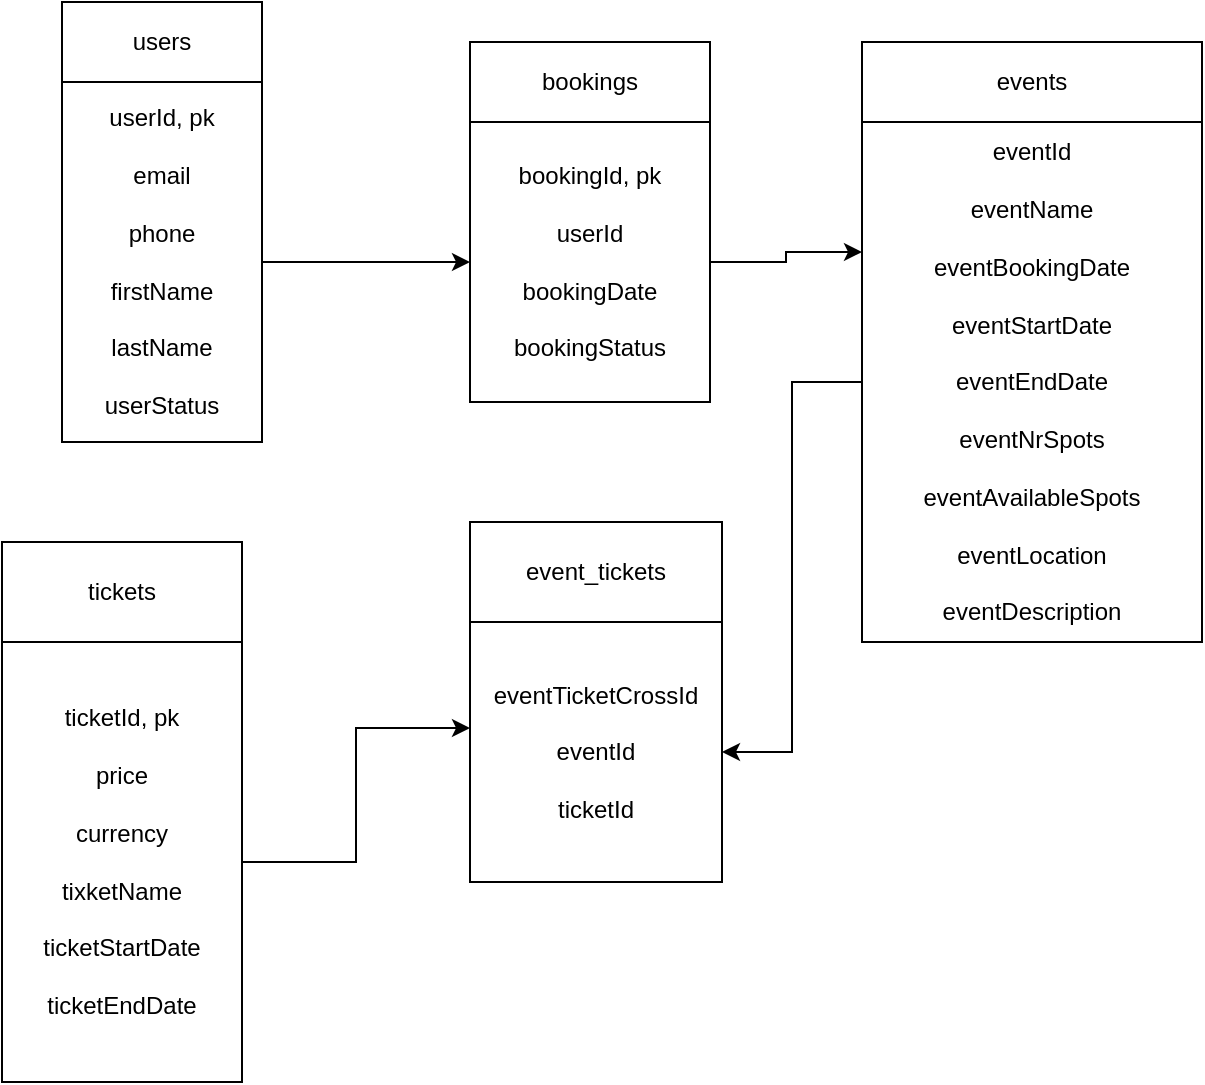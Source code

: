 <mxfile version="13.6.0" type="github" pages="2"><diagram id="PNHVJ0BtuW70U8Zd-1BS" name="Page-1"><mxGraphModel dx="1422" dy="794" grid="1" gridSize="10" guides="1" tooltips="1" connect="1" arrows="1" fold="1" page="1" pageScale="1" pageWidth="827" pageHeight="1169" math="0" shadow="0"><root><mxCell id="0"/><mxCell id="1" parent="0"/><mxCell id="k-bp51djy9w3Lo0BnDzx-24" style="edgeStyle=orthogonalEdgeStyle;rounded=0;orthogonalLoop=1;jettySize=auto;html=1;entryX=0;entryY=0.5;entryDx=0;entryDy=0;" parent="1" source="k-bp51djy9w3Lo0BnDzx-9" target="k-bp51djy9w3Lo0BnDzx-12" edge="1"><mxGeometry relative="1" as="geometry"/></mxCell><mxCell id="k-bp51djy9w3Lo0BnDzx-9" value="" style="rounded=0;whiteSpace=wrap;html=1;" parent="1" vertex="1"><mxGeometry x="90" y="100" width="100" height="180" as="geometry"/></mxCell><mxCell id="k-bp51djy9w3Lo0BnDzx-2" value="" style="rounded=0;whiteSpace=wrap;html=1;direction=south;" parent="1" vertex="1"><mxGeometry x="90" y="60" width="100" height="40" as="geometry"/></mxCell><mxCell id="k-bp51djy9w3Lo0BnDzx-3" value="users" style="text;html=1;strokeColor=none;fillColor=none;align=center;verticalAlign=middle;whiteSpace=wrap;rounded=0;" parent="1" vertex="1"><mxGeometry x="110" y="60" width="60" height="40" as="geometry"/></mxCell><mxCell id="k-bp51djy9w3Lo0BnDzx-8" value="userId, pk&lt;br&gt;&lt;br&gt;email&lt;br&gt;&lt;br&gt;phone&lt;br&gt;&lt;br&gt;firstName&lt;br&gt;&lt;br&gt;lastName&lt;br&gt;&lt;br&gt;userStatus" style="text;html=1;strokeColor=none;fillColor=none;align=center;verticalAlign=middle;whiteSpace=wrap;rounded=0;" parent="1" vertex="1"><mxGeometry x="105" y="110" width="70" height="160" as="geometry"/></mxCell><mxCell id="k-bp51djy9w3Lo0BnDzx-10" value="" style="rounded=0;whiteSpace=wrap;html=1;" parent="1" vertex="1"><mxGeometry x="294" y="80" width="120" height="40" as="geometry"/></mxCell><mxCell id="k-bp51djy9w3Lo0BnDzx-11" value="bookings" style="text;html=1;strokeColor=none;fillColor=none;align=center;verticalAlign=middle;whiteSpace=wrap;rounded=0;" parent="1" vertex="1"><mxGeometry x="334" y="90" width="40" height="20" as="geometry"/></mxCell><mxCell id="k-bp51djy9w3Lo0BnDzx-29" style="edgeStyle=orthogonalEdgeStyle;rounded=0;orthogonalLoop=1;jettySize=auto;html=1;entryX=0;entryY=0.25;entryDx=0;entryDy=0;" parent="1" source="k-bp51djy9w3Lo0BnDzx-12" target="k-bp51djy9w3Lo0BnDzx-18" edge="1"><mxGeometry relative="1" as="geometry"/></mxCell><mxCell id="k-bp51djy9w3Lo0BnDzx-12" value="" style="rounded=0;whiteSpace=wrap;html=1;" parent="1" vertex="1"><mxGeometry x="294" y="120" width="120" height="140" as="geometry"/></mxCell><mxCell id="k-bp51djy9w3Lo0BnDzx-13" value="bookingId, pk&lt;br&gt;&lt;br&gt;userId&lt;br&gt;&lt;br&gt;bookingDate&lt;br&gt;&lt;br&gt;bookingStatus" style="text;html=1;strokeColor=none;fillColor=none;align=center;verticalAlign=middle;whiteSpace=wrap;rounded=0;" parent="1" vertex="1"><mxGeometry x="314" y="125" width="80" height="130" as="geometry"/></mxCell><mxCell id="k-bp51djy9w3Lo0BnDzx-17" value="events" style="rounded=0;whiteSpace=wrap;html=1;" parent="1" vertex="1"><mxGeometry x="490" y="80" width="170" height="40" as="geometry"/></mxCell><mxCell id="k-bp51djy9w3Lo0BnDzx-28" style="edgeStyle=orthogonalEdgeStyle;rounded=0;orthogonalLoop=1;jettySize=auto;html=1;entryX=1;entryY=0.5;entryDx=0;entryDy=0;" parent="1" source="k-bp51djy9w3Lo0BnDzx-18" target="k-bp51djy9w3Lo0BnDzx-23" edge="1"><mxGeometry relative="1" as="geometry"/></mxCell><mxCell id="k-bp51djy9w3Lo0BnDzx-18" value="eventId&lt;br&gt;&lt;br&gt;eventName&lt;br&gt;&lt;br&gt;eventBookingDate&lt;br&gt;&lt;br&gt;eventStartDate&lt;br&gt;&lt;br&gt;eventEndDate&lt;br&gt;&lt;br&gt;eventNrSpots&lt;br&gt;&lt;br&gt;eventAvailableSpots&lt;br&gt;&lt;br&gt;eventLocation&lt;br&gt;&lt;br&gt;eventDescription" style="rounded=0;whiteSpace=wrap;html=1;" parent="1" vertex="1"><mxGeometry x="490" y="120" width="170" height="260" as="geometry"/></mxCell><mxCell id="k-bp51djy9w3Lo0BnDzx-19" value="tickets" style="rounded=0;whiteSpace=wrap;html=1;" parent="1" vertex="1"><mxGeometry x="60" y="330" width="120" height="50" as="geometry"/></mxCell><mxCell id="k-bp51djy9w3Lo0BnDzx-27" style="edgeStyle=orthogonalEdgeStyle;rounded=0;orthogonalLoop=1;jettySize=auto;html=1;entryX=0;entryY=0.408;entryDx=0;entryDy=0;entryPerimeter=0;" parent="1" source="k-bp51djy9w3Lo0BnDzx-21" target="k-bp51djy9w3Lo0BnDzx-23" edge="1"><mxGeometry relative="1" as="geometry"/></mxCell><mxCell id="k-bp51djy9w3Lo0BnDzx-21" value="ticketId, pk&lt;br&gt;&lt;br&gt;price&lt;br&gt;&lt;br&gt;currency&lt;br&gt;&lt;br&gt;tixketName&lt;br&gt;&lt;br&gt;ticketStartDate&lt;br&gt;&lt;br&gt;ticketEndDate" style="rounded=0;whiteSpace=wrap;html=1;" parent="1" vertex="1"><mxGeometry x="60" y="380" width="120" height="220" as="geometry"/></mxCell><mxCell id="k-bp51djy9w3Lo0BnDzx-22" value="event_tickets" style="rounded=0;whiteSpace=wrap;html=1;" parent="1" vertex="1"><mxGeometry x="294" y="320" width="126" height="50" as="geometry"/></mxCell><mxCell id="k-bp51djy9w3Lo0BnDzx-23" value="eventTicketCrossId&lt;br&gt;&lt;br&gt;eventId&lt;br&gt;&lt;br&gt;ticketId" style="rounded=0;whiteSpace=wrap;html=1;" parent="1" vertex="1"><mxGeometry x="294" y="370" width="126" height="130" as="geometry"/></mxCell></root></mxGraphModel></diagram><diagram id="B3c2ubWaMLw7V_IYwQ4x" name="restaurantVirtual"><mxGraphModel dx="1185" dy="662" grid="1" gridSize="10" guides="1" tooltips="1" connect="1" arrows="1" fold="1" page="1" pageScale="1" pageWidth="827" pageHeight="1169" math="0" shadow="0"><root><mxCell id="RTgUUxr6vxqYp-XDjEh9-0"/><mxCell id="RTgUUxr6vxqYp-XDjEh9-1" parent="RTgUUxr6vxqYp-XDjEh9-0"/><mxCell id="gBMUAaokLSy_RRPUou_h-52" value="" style="shape=partialRectangle;collapsible=0;dropTarget=0;pointerEvents=0;fillColor=none;top=0;left=0;bottom=0;right=0;points=[[0,0.5],[1,0.5]];portConstraint=eastwest;" vertex="1" parent="RTgUUxr6vxqYp-XDjEh9-1"><mxGeometry x="600" y="440" width="180" height="30" as="geometry"/></mxCell><mxCell id="gBMUAaokLSy_RRPUou_h-53" value="" style="shape=partialRectangle;connectable=0;fillColor=none;top=0;left=0;bottom=0;right=0;editable=1;overflow=hidden;" vertex="1" parent="gBMUAaokLSy_RRPUou_h-52"><mxGeometry width="30" height="30" as="geometry"/></mxCell><mxCell id="gBMUAaokLSy_RRPUou_h-146" value="" style="edgeStyle=entityRelationEdgeStyle;fontSize=12;html=1;endArrow=ERoneToMany;startArrow=ERmandOne;exitX=0.5;exitY=1;exitDx=0;exitDy=0;entryX=0;entryY=0.5;entryDx=0;entryDy=0;" edge="1" parent="RTgUUxr6vxqYp-XDjEh9-1" source="gBMUAaokLSy_RRPUou_h-0" target="gBMUAaokLSy_RRPUou_h-14"><mxGeometry width="100" height="100" relative="1" as="geometry"><mxPoint x="250" y="320" as="sourcePoint"/><mxPoint x="350" y="220" as="targetPoint"/></mxGeometry></mxCell><mxCell id="gBMUAaokLSy_RRPUou_h-13" value="meniu_tip_id" style="shape=table;startSize=30;container=1;collapsible=1;childLayout=tableLayout;fixedRows=1;rowLines=0;fontStyle=1;align=center;resizeLast=1;" vertex="1" parent="RTgUUxr6vxqYp-XDjEh9-1"><mxGeometry x="60" y="280" width="180" height="100" as="geometry"/></mxCell><mxCell id="gBMUAaokLSy_RRPUou_h-14" value="" style="shape=partialRectangle;collapsible=0;dropTarget=0;pointerEvents=0;fillColor=none;top=0;left=0;bottom=1;right=0;points=[[0,0.5],[1,0.5]];portConstraint=eastwest;" vertex="1" parent="gBMUAaokLSy_RRPUou_h-13"><mxGeometry y="30" width="180" height="30" as="geometry"/></mxCell><mxCell id="gBMUAaokLSy_RRPUou_h-15" value="PK" style="shape=partialRectangle;connectable=0;fillColor=none;top=0;left=0;bottom=0;right=0;fontStyle=1;overflow=hidden;" vertex="1" parent="gBMUAaokLSy_RRPUou_h-14"><mxGeometry width="30" height="30" as="geometry"/></mxCell><mxCell id="gBMUAaokLSy_RRPUou_h-16" value="UniqueID" style="shape=partialRectangle;connectable=0;fillColor=none;top=0;left=0;bottom=0;right=0;align=left;spacingLeft=6;fontStyle=5;overflow=hidden;" vertex="1" parent="gBMUAaokLSy_RRPUou_h-14"><mxGeometry x="30" width="150" height="30" as="geometry"/></mxCell><mxCell id="gBMUAaokLSy_RRPUou_h-17" value="" style="shape=partialRectangle;collapsible=0;dropTarget=0;pointerEvents=0;fillColor=none;top=0;left=0;bottom=0;right=0;points=[[0,0.5],[1,0.5]];portConstraint=eastwest;" vertex="1" parent="gBMUAaokLSy_RRPUou_h-13"><mxGeometry y="60" width="180" height="30" as="geometry"/></mxCell><mxCell id="gBMUAaokLSy_RRPUou_h-18" value="" style="shape=partialRectangle;connectable=0;fillColor=none;top=0;left=0;bottom=0;right=0;editable=1;overflow=hidden;" vertex="1" parent="gBMUAaokLSy_RRPUou_h-17"><mxGeometry width="30" height="30" as="geometry"/></mxCell><mxCell id="gBMUAaokLSy_RRPUou_h-19" value="Description" style="shape=partialRectangle;connectable=0;fillColor=none;top=0;left=0;bottom=0;right=0;align=left;spacingLeft=6;overflow=hidden;" vertex="1" parent="gBMUAaokLSy_RRPUou_h-17"><mxGeometry x="30" width="150" height="30" as="geometry"/></mxCell><mxCell id="gBMUAaokLSy_RRPUou_h-0" value="Meniu" style="shape=table;startSize=30;container=1;collapsible=1;childLayout=tableLayout;fixedRows=1;rowLines=0;fontStyle=1;align=center;resizeLast=1;" vertex="1" parent="RTgUUxr6vxqYp-XDjEh9-1"><mxGeometry x="50" y="30" width="180" height="160" as="geometry"/></mxCell><mxCell id="gBMUAaokLSy_RRPUou_h-1" value="" style="shape=partialRectangle;collapsible=0;dropTarget=0;pointerEvents=0;fillColor=none;top=0;left=0;bottom=1;right=0;points=[[0,0.5],[1,0.5]];portConstraint=eastwest;" vertex="1" parent="gBMUAaokLSy_RRPUou_h-0"><mxGeometry y="30" width="180" height="30" as="geometry"/></mxCell><mxCell id="gBMUAaokLSy_RRPUou_h-2" value="PK" style="shape=partialRectangle;connectable=0;fillColor=none;top=0;left=0;bottom=0;right=0;fontStyle=1;overflow=hidden;" vertex="1" parent="gBMUAaokLSy_RRPUou_h-1"><mxGeometry width="30" height="30" as="geometry"/></mxCell><mxCell id="gBMUAaokLSy_RRPUou_h-3" value="ID" style="shape=partialRectangle;connectable=0;fillColor=none;top=0;left=0;bottom=0;right=0;align=left;spacingLeft=6;fontStyle=5;overflow=hidden;" vertex="1" parent="gBMUAaokLSy_RRPUou_h-1"><mxGeometry x="30" width="150" height="30" as="geometry"/></mxCell><mxCell id="gBMUAaokLSy_RRPUou_h-4" value="" style="shape=partialRectangle;collapsible=0;dropTarget=0;pointerEvents=0;fillColor=none;top=0;left=0;bottom=0;right=0;points=[[0,0.5],[1,0.5]];portConstraint=eastwest;" vertex="1" parent="gBMUAaokLSy_RRPUou_h-0"><mxGeometry y="60" width="180" height="30" as="geometry"/></mxCell><mxCell id="gBMUAaokLSy_RRPUou_h-5" value="" style="shape=partialRectangle;connectable=0;fillColor=none;top=0;left=0;bottom=0;right=0;editable=1;overflow=hidden;" vertex="1" parent="gBMUAaokLSy_RRPUou_h-4"><mxGeometry width="30" height="30" as="geometry"/></mxCell><mxCell id="gBMUAaokLSy_RRPUou_h-6" value="Description" style="shape=partialRectangle;connectable=0;fillColor=none;top=0;left=0;bottom=0;right=0;align=left;spacingLeft=6;overflow=hidden;" vertex="1" parent="gBMUAaokLSy_RRPUou_h-4"><mxGeometry x="30" width="150" height="30" as="geometry"/></mxCell><mxCell id="gBMUAaokLSy_RRPUou_h-7" value="" style="shape=partialRectangle;collapsible=0;dropTarget=0;pointerEvents=0;fillColor=none;top=0;left=0;bottom=0;right=0;points=[[0,0.5],[1,0.5]];portConstraint=eastwest;" vertex="1" parent="gBMUAaokLSy_RRPUou_h-0"><mxGeometry y="90" width="180" height="30" as="geometry"/></mxCell><mxCell id="gBMUAaokLSy_RRPUou_h-8" value="" style="shape=partialRectangle;connectable=0;fillColor=none;top=0;left=0;bottom=0;right=0;editable=1;overflow=hidden;" vertex="1" parent="gBMUAaokLSy_RRPUou_h-7"><mxGeometry width="30" height="30" as="geometry"/></mxCell><mxCell id="gBMUAaokLSy_RRPUou_h-9" value="Price" style="shape=partialRectangle;connectable=0;fillColor=none;top=0;left=0;bottom=0;right=0;align=left;spacingLeft=6;overflow=hidden;" vertex="1" parent="gBMUAaokLSy_RRPUou_h-7"><mxGeometry x="30" width="150" height="30" as="geometry"/></mxCell><mxCell id="gBMUAaokLSy_RRPUou_h-10" value="" style="shape=partialRectangle;collapsible=0;dropTarget=0;pointerEvents=0;fillColor=none;top=0;left=0;bottom=0;right=0;points=[[0,0.5],[1,0.5]];portConstraint=eastwest;" vertex="1" parent="gBMUAaokLSy_RRPUou_h-0"><mxGeometry y="120" width="180" height="30" as="geometry"/></mxCell><mxCell id="gBMUAaokLSy_RRPUou_h-11" value="" style="shape=partialRectangle;connectable=0;fillColor=none;top=0;left=0;bottom=0;right=0;editable=1;overflow=hidden;" vertex="1" parent="gBMUAaokLSy_RRPUou_h-10"><mxGeometry width="30" height="30" as="geometry"/></mxCell><mxCell id="gBMUAaokLSy_RRPUou_h-12" value="meniu_tip_id" style="shape=partialRectangle;connectable=0;fillColor=none;top=0;left=0;bottom=0;right=0;align=left;spacingLeft=6;overflow=hidden;" vertex="1" parent="gBMUAaokLSy_RRPUou_h-10"><mxGeometry x="30" width="150" height="30" as="geometry"/></mxCell><mxCell id="gBMUAaokLSy_RRPUou_h-147" value="" style="edgeStyle=entityRelationEdgeStyle;fontSize=12;html=1;endArrow=ERoneToMany;startArrow=ERmandOne;exitX=1;exitY=0.032;exitDx=0;exitDy=0;entryX=0.5;entryY=1;entryDx=0;entryDy=0;exitPerimeter=0;" edge="1" parent="RTgUUxr6vxqYp-XDjEh9-1" source="gBMUAaokLSy_RRPUou_h-39" target="gBMUAaokLSy_RRPUou_h-26"><mxGeometry width="100" height="100" relative="1" as="geometry"><mxPoint x="290" y="470" as="sourcePoint"/><mxPoint x="440" y="210" as="targetPoint"/></mxGeometry></mxCell><mxCell id="gBMUAaokLSy_RRPUou_h-26" value="tip_masa" style="shape=table;startSize=30;container=1;collapsible=1;childLayout=tableLayout;fixedRows=1;rowLines=0;fontStyle=1;align=center;resizeLast=1;" vertex="1" parent="RTgUUxr6vxqYp-XDjEh9-1"><mxGeometry x="310" y="20" width="180" height="160" as="geometry"/></mxCell><mxCell id="gBMUAaokLSy_RRPUou_h-27" value="" style="shape=partialRectangle;collapsible=0;dropTarget=0;pointerEvents=0;fillColor=none;top=0;left=0;bottom=1;right=0;points=[[0,0.5],[1,0.5]];portConstraint=eastwest;" vertex="1" parent="gBMUAaokLSy_RRPUou_h-26"><mxGeometry y="30" width="180" height="30" as="geometry"/></mxCell><mxCell id="gBMUAaokLSy_RRPUou_h-28" value="PK" style="shape=partialRectangle;connectable=0;fillColor=none;top=0;left=0;bottom=0;right=0;fontStyle=1;overflow=hidden;" vertex="1" parent="gBMUAaokLSy_RRPUou_h-27"><mxGeometry width="30" height="30" as="geometry"/></mxCell><mxCell id="gBMUAaokLSy_RRPUou_h-29" value="ID" style="shape=partialRectangle;connectable=0;fillColor=none;top=0;left=0;bottom=0;right=0;align=left;spacingLeft=6;fontStyle=5;overflow=hidden;" vertex="1" parent="gBMUAaokLSy_RRPUou_h-27"><mxGeometry x="30" width="150" height="30" as="geometry"/></mxCell><mxCell id="gBMUAaokLSy_RRPUou_h-30" value="" style="shape=partialRectangle;collapsible=0;dropTarget=0;pointerEvents=0;fillColor=none;top=0;left=0;bottom=0;right=0;points=[[0,0.5],[1,0.5]];portConstraint=eastwest;" vertex="1" parent="gBMUAaokLSy_RRPUou_h-26"><mxGeometry y="60" width="180" height="30" as="geometry"/></mxCell><mxCell id="gBMUAaokLSy_RRPUou_h-31" value="" style="shape=partialRectangle;connectable=0;fillColor=none;top=0;left=0;bottom=0;right=0;editable=1;overflow=hidden;" vertex="1" parent="gBMUAaokLSy_RRPUou_h-30"><mxGeometry width="30" height="30" as="geometry"/></mxCell><mxCell id="gBMUAaokLSy_RRPUou_h-32" value="Description" style="shape=partialRectangle;connectable=0;fillColor=none;top=0;left=0;bottom=0;right=0;align=left;spacingLeft=6;overflow=hidden;" vertex="1" parent="gBMUAaokLSy_RRPUou_h-30"><mxGeometry x="30" width="150" height="30" as="geometry"/></mxCell><mxCell id="gBMUAaokLSy_RRPUou_h-33" value="" style="shape=partialRectangle;collapsible=0;dropTarget=0;pointerEvents=0;fillColor=none;top=0;left=0;bottom=0;right=0;points=[[0,0.5],[1,0.5]];portConstraint=eastwest;" vertex="1" parent="gBMUAaokLSy_RRPUou_h-26"><mxGeometry y="90" width="180" height="30" as="geometry"/></mxCell><mxCell id="gBMUAaokLSy_RRPUou_h-34" value="" style="shape=partialRectangle;connectable=0;fillColor=none;top=0;left=0;bottom=0;right=0;editable=1;overflow=hidden;" vertex="1" parent="gBMUAaokLSy_RRPUou_h-33"><mxGeometry width="30" height="30" as="geometry"/></mxCell><mxCell id="gBMUAaokLSy_RRPUou_h-35" value="Total_tip_mese" style="shape=partialRectangle;connectable=0;fillColor=none;top=0;left=0;bottom=0;right=0;align=left;spacingLeft=6;overflow=hidden;" vertex="1" parent="gBMUAaokLSy_RRPUou_h-33"><mxGeometry x="30" width="150" height="30" as="geometry"/></mxCell><mxCell id="gBMUAaokLSy_RRPUou_h-148" value="" style="shape=partialRectangle;collapsible=0;dropTarget=0;pointerEvents=0;fillColor=none;top=0;left=0;bottom=0;right=0;points=[[0,0.5],[1,0.5]];portConstraint=eastwest;" vertex="1" parent="gBMUAaokLSy_RRPUou_h-26"><mxGeometry y="120" width="180" height="30" as="geometry"/></mxCell><mxCell id="gBMUAaokLSy_RRPUou_h-149" value="" style="shape=partialRectangle;connectable=0;fillColor=none;top=0;left=0;bottom=0;right=0;editable=1;overflow=hidden;" vertex="1" parent="gBMUAaokLSy_RRPUou_h-148"><mxGeometry width="30" height="30" as="geometry"/></mxCell><mxCell id="gBMUAaokLSy_RRPUou_h-150" value="Total_mese" style="shape=partialRectangle;connectable=0;fillColor=none;top=0;left=0;bottom=0;right=0;align=left;spacingLeft=6;overflow=hidden;" vertex="1" parent="gBMUAaokLSy_RRPUou_h-148"><mxGeometry x="30" width="150" height="30" as="geometry"/></mxCell><mxCell id="gBMUAaokLSy_RRPUou_h-156" style="edgeStyle=orthogonalEdgeStyle;rounded=0;orthogonalLoop=1;jettySize=auto;html=1;exitX=0.5;exitY=1;exitDx=0;exitDy=0;entryX=0.5;entryY=0;entryDx=0;entryDy=0;" edge="1" parent="RTgUUxr6vxqYp-XDjEh9-1" source="gBMUAaokLSy_RRPUou_h-39" target="gBMUAaokLSy_RRPUou_h-96"><mxGeometry relative="1" as="geometry"/></mxCell><mxCell id="gBMUAaokLSy_RRPUou_h-39" value="Rezervari" style="shape=table;startSize=30;container=1;collapsible=1;childLayout=tableLayout;fixedRows=1;rowLines=0;fontStyle=1;align=center;resizeLast=1;" vertex="1" parent="RTgUUxr6vxqYp-XDjEh9-1"><mxGeometry x="324" y="230" width="180" height="280" as="geometry"/></mxCell><mxCell id="gBMUAaokLSy_RRPUou_h-40" value="" style="shape=partialRectangle;collapsible=0;dropTarget=0;pointerEvents=0;fillColor=none;top=0;left=0;bottom=1;right=0;points=[[0,0.5],[1,0.5]];portConstraint=eastwest;" vertex="1" parent="gBMUAaokLSy_RRPUou_h-39"><mxGeometry y="30" width="180" height="30" as="geometry"/></mxCell><mxCell id="gBMUAaokLSy_RRPUou_h-41" value="PK" style="shape=partialRectangle;connectable=0;fillColor=none;top=0;left=0;bottom=0;right=0;fontStyle=1;overflow=hidden;" vertex="1" parent="gBMUAaokLSy_RRPUou_h-40"><mxGeometry width="30" height="30" as="geometry"/></mxCell><mxCell id="gBMUAaokLSy_RRPUou_h-42" value="rezervare" style="shape=partialRectangle;connectable=0;fillColor=none;top=0;left=0;bottom=0;right=0;align=left;spacingLeft=6;fontStyle=5;overflow=hidden;" vertex="1" parent="gBMUAaokLSy_RRPUou_h-40"><mxGeometry x="30" width="150" height="30" as="geometry"/></mxCell><mxCell id="gBMUAaokLSy_RRPUou_h-43" value="" style="shape=partialRectangle;collapsible=0;dropTarget=0;pointerEvents=0;fillColor=none;top=0;left=0;bottom=0;right=0;points=[[0,0.5],[1,0.5]];portConstraint=eastwest;" vertex="1" parent="gBMUAaokLSy_RRPUou_h-39"><mxGeometry y="60" width="180" height="30" as="geometry"/></mxCell><mxCell id="gBMUAaokLSy_RRPUou_h-44" value="" style="shape=partialRectangle;connectable=0;fillColor=none;top=0;left=0;bottom=0;right=0;editable=1;overflow=hidden;" vertex="1" parent="gBMUAaokLSy_RRPUou_h-43"><mxGeometry width="30" height="30" as="geometry"/></mxCell><mxCell id="gBMUAaokLSy_RRPUou_h-45" value="tip_masa_id" style="shape=partialRectangle;connectable=0;fillColor=none;top=0;left=0;bottom=0;right=0;align=left;spacingLeft=6;overflow=hidden;" vertex="1" parent="gBMUAaokLSy_RRPUou_h-43"><mxGeometry x="30" width="150" height="30" as="geometry"/></mxCell><mxCell id="gBMUAaokLSy_RRPUou_h-46" value="" style="shape=partialRectangle;collapsible=0;dropTarget=0;pointerEvents=0;fillColor=none;top=0;left=0;bottom=0;right=0;points=[[0,0.5],[1,0.5]];portConstraint=eastwest;" vertex="1" parent="gBMUAaokLSy_RRPUou_h-39"><mxGeometry y="90" width="180" height="30" as="geometry"/></mxCell><mxCell id="gBMUAaokLSy_RRPUou_h-47" value="" style="shape=partialRectangle;connectable=0;fillColor=none;top=0;left=0;bottom=0;right=0;editable=1;overflow=hidden;" vertex="1" parent="gBMUAaokLSy_RRPUou_h-46"><mxGeometry width="30" height="30" as="geometry"/></mxCell><mxCell id="gBMUAaokLSy_RRPUou_h-48" value="data_rezervare" style="shape=partialRectangle;connectable=0;fillColor=none;top=0;left=0;bottom=0;right=0;align=left;spacingLeft=6;overflow=hidden;" vertex="1" parent="gBMUAaokLSy_RRPUou_h-46"><mxGeometry x="30" width="150" height="30" as="geometry"/></mxCell><mxCell id="gBMUAaokLSy_RRPUou_h-49" value="" style="shape=partialRectangle;collapsible=0;dropTarget=0;pointerEvents=0;fillColor=none;top=0;left=0;bottom=0;right=0;points=[[0,0.5],[1,0.5]];portConstraint=eastwest;" vertex="1" parent="gBMUAaokLSy_RRPUou_h-39"><mxGeometry y="120" width="180" height="30" as="geometry"/></mxCell><mxCell id="gBMUAaokLSy_RRPUou_h-50" value="" style="shape=partialRectangle;connectable=0;fillColor=none;top=0;left=0;bottom=0;right=0;editable=1;overflow=hidden;" vertex="1" parent="gBMUAaokLSy_RRPUou_h-49"><mxGeometry width="30" height="30" as="geometry"/></mxCell><mxCell id="gBMUAaokLSy_RRPUou_h-51" value="ora_rezervare" style="shape=partialRectangle;connectable=0;fillColor=none;top=0;left=0;bottom=0;right=0;align=left;spacingLeft=6;overflow=hidden;" vertex="1" parent="gBMUAaokLSy_RRPUou_h-49"><mxGeometry x="30" width="150" height="30" as="geometry"/></mxCell><mxCell id="gBMUAaokLSy_RRPUou_h-143" value="" style="shape=partialRectangle;collapsible=0;dropTarget=0;pointerEvents=0;fillColor=none;top=0;left=0;bottom=0;right=0;points=[[0,0.5],[1,0.5]];portConstraint=eastwest;" vertex="1" parent="gBMUAaokLSy_RRPUou_h-39"><mxGeometry y="150" width="180" height="30" as="geometry"/></mxCell><mxCell id="gBMUAaokLSy_RRPUou_h-144" value="" style="shape=partialRectangle;connectable=0;fillColor=none;top=0;left=0;bottom=0;right=0;editable=1;overflow=hidden;" vertex="1" parent="gBMUAaokLSy_RRPUou_h-143"><mxGeometry width="30" height="30" as="geometry"/></mxCell><mxCell id="gBMUAaokLSy_RRPUou_h-145" value="data_rezervare_user" style="shape=partialRectangle;connectable=0;fillColor=none;top=0;left=0;bottom=0;right=0;align=left;spacingLeft=6;overflow=hidden;" vertex="1" parent="gBMUAaokLSy_RRPUou_h-143"><mxGeometry x="30" width="150" height="30" as="geometry"/></mxCell><mxCell id="gBMUAaokLSy_RRPUou_h-61" value="" style="shape=partialRectangle;collapsible=0;dropTarget=0;pointerEvents=0;fillColor=none;top=0;left=0;bottom=0;right=0;points=[[0,0.5],[1,0.5]];portConstraint=eastwest;" vertex="1" parent="gBMUAaokLSy_RRPUou_h-39"><mxGeometry y="180" width="180" height="30" as="geometry"/></mxCell><mxCell id="gBMUAaokLSy_RRPUou_h-62" value="" style="shape=partialRectangle;connectable=0;fillColor=none;top=0;left=0;bottom=0;right=0;editable=1;overflow=hidden;" vertex="1" parent="gBMUAaokLSy_RRPUou_h-61"><mxGeometry width="30" height="30" as="geometry"/></mxCell><mxCell id="gBMUAaokLSy_RRPUou_h-63" value="numar_persoane" style="shape=partialRectangle;connectable=0;fillColor=none;top=0;left=0;bottom=0;right=0;align=left;spacingLeft=6;overflow=hidden;" vertex="1" parent="gBMUAaokLSy_RRPUou_h-61"><mxGeometry x="30" width="150" height="30" as="geometry"/></mxCell><mxCell id="gBMUAaokLSy_RRPUou_h-64" value="" style="shape=partialRectangle;collapsible=0;dropTarget=0;pointerEvents=0;fillColor=none;top=0;left=0;bottom=0;right=0;points=[[0,0.5],[1,0.5]];portConstraint=eastwest;" vertex="1" parent="gBMUAaokLSy_RRPUou_h-39"><mxGeometry y="210" width="180" height="30" as="geometry"/></mxCell><mxCell id="gBMUAaokLSy_RRPUou_h-65" value="" style="shape=partialRectangle;connectable=0;fillColor=none;top=0;left=0;bottom=0;right=0;editable=1;overflow=hidden;" vertex="1" parent="gBMUAaokLSy_RRPUou_h-64"><mxGeometry width="30" height="30" as="geometry"/></mxCell><mxCell id="gBMUAaokLSy_RRPUou_h-66" value="telefon" style="shape=partialRectangle;connectable=0;fillColor=none;top=0;left=0;bottom=0;right=0;align=left;spacingLeft=6;overflow=hidden;" vertex="1" parent="gBMUAaokLSy_RRPUou_h-64"><mxGeometry x="30" width="150" height="30" as="geometry"/></mxCell><mxCell id="gBMUAaokLSy_RRPUou_h-67" value="" style="shape=partialRectangle;collapsible=0;dropTarget=0;pointerEvents=0;fillColor=none;top=0;left=0;bottom=0;right=0;points=[[0,0.5],[1,0.5]];portConstraint=eastwest;" vertex="1" parent="gBMUAaokLSy_RRPUou_h-39"><mxGeometry y="240" width="180" height="30" as="geometry"/></mxCell><mxCell id="gBMUAaokLSy_RRPUou_h-68" value="" style="shape=partialRectangle;connectable=0;fillColor=none;top=0;left=0;bottom=0;right=0;editable=1;overflow=hidden;" vertex="1" parent="gBMUAaokLSy_RRPUou_h-67"><mxGeometry width="30" height="30" as="geometry"/></mxCell><mxCell id="gBMUAaokLSy_RRPUou_h-69" value="confirmare_prezenta" style="shape=partialRectangle;connectable=0;fillColor=none;top=0;left=0;bottom=0;right=0;align=left;spacingLeft=6;overflow=hidden;" vertex="1" parent="gBMUAaokLSy_RRPUou_h-67"><mxGeometry x="30" width="150" height="30" as="geometry"/></mxCell><mxCell id="gBMUAaokLSy_RRPUou_h-83" value="Vanzari" style="shape=table;startSize=30;container=1;collapsible=1;childLayout=tableLayout;fixedRows=1;rowLines=0;fontStyle=1;align=center;resizeLast=1;" vertex="1" parent="RTgUUxr6vxqYp-XDjEh9-1"><mxGeometry x="30" y="410" width="180" height="250" as="geometry"/></mxCell><mxCell id="gBMUAaokLSy_RRPUou_h-84" value="" style="shape=partialRectangle;collapsible=0;dropTarget=0;pointerEvents=0;fillColor=none;top=0;left=0;bottom=1;right=0;points=[[0,0.5],[1,0.5]];portConstraint=eastwest;" vertex="1" parent="gBMUAaokLSy_RRPUou_h-83"><mxGeometry y="30" width="180" height="30" as="geometry"/></mxCell><mxCell id="gBMUAaokLSy_RRPUou_h-85" value="PK" style="shape=partialRectangle;connectable=0;fillColor=none;top=0;left=0;bottom=0;right=0;fontStyle=1;overflow=hidden;" vertex="1" parent="gBMUAaokLSy_RRPUou_h-84"><mxGeometry width="30" height="30" as="geometry"/></mxCell><mxCell id="gBMUAaokLSy_RRPUou_h-86" value="id_vanzare" style="shape=partialRectangle;connectable=0;fillColor=none;top=0;left=0;bottom=0;right=0;align=left;spacingLeft=6;fontStyle=5;overflow=hidden;" vertex="1" parent="gBMUAaokLSy_RRPUou_h-84"><mxGeometry x="30" width="150" height="30" as="geometry"/></mxCell><mxCell id="gBMUAaokLSy_RRPUou_h-87" value="" style="shape=partialRectangle;collapsible=0;dropTarget=0;pointerEvents=0;fillColor=none;top=0;left=0;bottom=0;right=0;points=[[0,0.5],[1,0.5]];portConstraint=eastwest;" vertex="1" parent="gBMUAaokLSy_RRPUou_h-83"><mxGeometry y="60" width="180" height="30" as="geometry"/></mxCell><mxCell id="gBMUAaokLSy_RRPUou_h-88" value="" style="shape=partialRectangle;connectable=0;fillColor=none;top=0;left=0;bottom=0;right=0;editable=1;overflow=hidden;" vertex="1" parent="gBMUAaokLSy_RRPUou_h-87"><mxGeometry width="30" height="30" as="geometry"/></mxCell><mxCell id="gBMUAaokLSy_RRPUou_h-89" value="fk_id_produse" style="shape=partialRectangle;connectable=0;fillColor=none;top=0;left=0;bottom=0;right=0;align=left;spacingLeft=6;overflow=hidden;" vertex="1" parent="gBMUAaokLSy_RRPUou_h-87"><mxGeometry x="30" width="150" height="30" as="geometry"/></mxCell><mxCell id="gBMUAaokLSy_RRPUou_h-90" value="" style="shape=partialRectangle;collapsible=0;dropTarget=0;pointerEvents=0;fillColor=none;top=0;left=0;bottom=0;right=0;points=[[0,0.5],[1,0.5]];portConstraint=eastwest;" vertex="1" parent="gBMUAaokLSy_RRPUou_h-83"><mxGeometry y="90" width="180" height="30" as="geometry"/></mxCell><mxCell id="gBMUAaokLSy_RRPUou_h-91" value="" style="shape=partialRectangle;connectable=0;fillColor=none;top=0;left=0;bottom=0;right=0;editable=1;overflow=hidden;" vertex="1" parent="gBMUAaokLSy_RRPUou_h-90"><mxGeometry width="30" height="30" as="geometry"/></mxCell><mxCell id="gBMUAaokLSy_RRPUou_h-92" value="tip_masa_id" style="shape=partialRectangle;connectable=0;fillColor=none;top=0;left=0;bottom=0;right=0;align=left;spacingLeft=6;overflow=hidden;" vertex="1" parent="gBMUAaokLSy_RRPUou_h-90"><mxGeometry x="30" width="150" height="30" as="geometry"/></mxCell><mxCell id="gBMUAaokLSy_RRPUou_h-93" value="" style="shape=partialRectangle;collapsible=0;dropTarget=0;pointerEvents=0;fillColor=none;top=0;left=0;bottom=0;right=0;points=[[0,0.5],[1,0.5]];portConstraint=eastwest;" vertex="1" parent="gBMUAaokLSy_RRPUou_h-83"><mxGeometry y="120" width="180" height="30" as="geometry"/></mxCell><mxCell id="gBMUAaokLSy_RRPUou_h-94" value="" style="shape=partialRectangle;connectable=0;fillColor=none;top=0;left=0;bottom=0;right=0;editable=1;overflow=hidden;" vertex="1" parent="gBMUAaokLSy_RRPUou_h-93"><mxGeometry width="30" height="30" as="geometry"/></mxCell><mxCell id="gBMUAaokLSy_RRPUou_h-95" value="profit" style="shape=partialRectangle;connectable=0;fillColor=none;top=0;left=0;bottom=0;right=0;align=left;spacingLeft=6;overflow=hidden;" vertex="1" parent="gBMUAaokLSy_RRPUou_h-93"><mxGeometry x="30" width="150" height="30" as="geometry"/></mxCell><mxCell id="gBMUAaokLSy_RRPUou_h-115" value="" style="shape=partialRectangle;collapsible=0;dropTarget=0;pointerEvents=0;fillColor=none;top=0;left=0;bottom=0;right=0;points=[[0,0.5],[1,0.5]];portConstraint=eastwest;" vertex="1" parent="gBMUAaokLSy_RRPUou_h-83"><mxGeometry y="150" width="180" height="30" as="geometry"/></mxCell><mxCell id="gBMUAaokLSy_RRPUou_h-116" value="" style="shape=partialRectangle;connectable=0;fillColor=none;top=0;left=0;bottom=0;right=0;editable=1;overflow=hidden;" vertex="1" parent="gBMUAaokLSy_RRPUou_h-115"><mxGeometry width="30" height="30" as="geometry"/></mxCell><mxCell id="gBMUAaokLSy_RRPUou_h-117" value="fk_pret_achizitie" style="shape=partialRectangle;connectable=0;fillColor=none;top=0;left=0;bottom=0;right=0;align=left;spacingLeft=6;overflow=hidden;" vertex="1" parent="gBMUAaokLSy_RRPUou_h-115"><mxGeometry x="30" width="150" height="30" as="geometry"/></mxCell><mxCell id="gBMUAaokLSy_RRPUou_h-118" value="" style="shape=partialRectangle;collapsible=0;dropTarget=0;pointerEvents=0;fillColor=none;top=0;left=0;bottom=0;right=0;points=[[0,0.5],[1,0.5]];portConstraint=eastwest;" vertex="1" parent="gBMUAaokLSy_RRPUou_h-83"><mxGeometry y="180" width="180" height="30" as="geometry"/></mxCell><mxCell id="gBMUAaokLSy_RRPUou_h-119" value="" style="shape=partialRectangle;connectable=0;fillColor=none;top=0;left=0;bottom=0;right=0;editable=1;overflow=hidden;" vertex="1" parent="gBMUAaokLSy_RRPUou_h-118"><mxGeometry width="30" height="30" as="geometry"/></mxCell><mxCell id="gBMUAaokLSy_RRPUou_h-120" value="fk_pret_vanzare" style="shape=partialRectangle;connectable=0;fillColor=none;top=0;left=0;bottom=0;right=0;align=left;spacingLeft=6;overflow=hidden;" vertex="1" parent="gBMUAaokLSy_RRPUou_h-118"><mxGeometry x="30" width="150" height="30" as="geometry"/></mxCell><mxCell id="gBMUAaokLSy_RRPUou_h-121" value="" style="shape=partialRectangle;collapsible=0;dropTarget=0;pointerEvents=0;fillColor=none;top=0;left=0;bottom=0;right=0;points=[[0,0.5],[1,0.5]];portConstraint=eastwest;" vertex="1" parent="gBMUAaokLSy_RRPUou_h-83"><mxGeometry y="210" width="180" height="30" as="geometry"/></mxCell><mxCell id="gBMUAaokLSy_RRPUou_h-122" value="" style="shape=partialRectangle;connectable=0;fillColor=none;top=0;left=0;bottom=0;right=0;editable=1;overflow=hidden;" vertex="1" parent="gBMUAaokLSy_RRPUou_h-121"><mxGeometry width="30" height="30" as="geometry"/></mxCell><mxCell id="gBMUAaokLSy_RRPUou_h-123" value="eliberare_masa" style="shape=partialRectangle;connectable=0;fillColor=none;top=0;left=0;bottom=0;right=0;align=left;spacingLeft=6;overflow=hidden;" vertex="1" parent="gBMUAaokLSy_RRPUou_h-121"><mxGeometry x="30" width="150" height="30" as="geometry"/></mxCell><mxCell id="gBMUAaokLSy_RRPUou_h-96" value="Comenzi" style="shape=table;startSize=30;container=1;collapsible=1;childLayout=tableLayout;fixedRows=1;rowLines=0;fontStyle=1;align=center;resizeLast=1;" vertex="1" parent="RTgUUxr6vxqYp-XDjEh9-1"><mxGeometry x="350" y="590" width="180" height="220" as="geometry"/></mxCell><mxCell id="gBMUAaokLSy_RRPUou_h-97" value="" style="shape=partialRectangle;collapsible=0;dropTarget=0;pointerEvents=0;fillColor=none;top=0;left=0;bottom=1;right=0;points=[[0,0.5],[1,0.5]];portConstraint=eastwest;" vertex="1" parent="gBMUAaokLSy_RRPUou_h-96"><mxGeometry y="30" width="180" height="30" as="geometry"/></mxCell><mxCell id="gBMUAaokLSy_RRPUou_h-98" value="PK" style="shape=partialRectangle;connectable=0;fillColor=none;top=0;left=0;bottom=0;right=0;fontStyle=1;overflow=hidden;" vertex="1" parent="gBMUAaokLSy_RRPUou_h-97"><mxGeometry width="30" height="30" as="geometry"/></mxCell><mxCell id="gBMUAaokLSy_RRPUou_h-99" value="ID_comanda" style="shape=partialRectangle;connectable=0;fillColor=none;top=0;left=0;bottom=0;right=0;align=left;spacingLeft=6;fontStyle=5;overflow=hidden;" vertex="1" parent="gBMUAaokLSy_RRPUou_h-97"><mxGeometry x="30" width="150" height="30" as="geometry"/></mxCell><mxCell id="gBMUAaokLSy_RRPUou_h-100" value="" style="shape=partialRectangle;collapsible=0;dropTarget=0;pointerEvents=0;fillColor=none;top=0;left=0;bottom=0;right=0;points=[[0,0.5],[1,0.5]];portConstraint=eastwest;" vertex="1" parent="gBMUAaokLSy_RRPUou_h-96"><mxGeometry y="60" width="180" height="30" as="geometry"/></mxCell><mxCell id="gBMUAaokLSy_RRPUou_h-101" value="" style="shape=partialRectangle;connectable=0;fillColor=none;top=0;left=0;bottom=0;right=0;editable=1;overflow=hidden;" vertex="1" parent="gBMUAaokLSy_RRPUou_h-100"><mxGeometry width="30" height="30" as="geometry"/></mxCell><mxCell id="gBMUAaokLSy_RRPUou_h-102" value="fk_id_produse" style="shape=partialRectangle;connectable=0;fillColor=none;top=0;left=0;bottom=0;right=0;align=left;spacingLeft=6;overflow=hidden;" vertex="1" parent="gBMUAaokLSy_RRPUou_h-100"><mxGeometry x="30" width="150" height="30" as="geometry"/></mxCell><mxCell id="gBMUAaokLSy_RRPUou_h-103" value="" style="shape=partialRectangle;collapsible=0;dropTarget=0;pointerEvents=0;fillColor=none;top=0;left=0;bottom=0;right=0;points=[[0,0.5],[1,0.5]];portConstraint=eastwest;" vertex="1" parent="gBMUAaokLSy_RRPUou_h-96"><mxGeometry y="90" width="180" height="30" as="geometry"/></mxCell><mxCell id="gBMUAaokLSy_RRPUou_h-104" value="" style="shape=partialRectangle;connectable=0;fillColor=none;top=0;left=0;bottom=0;right=0;editable=1;overflow=hidden;" vertex="1" parent="gBMUAaokLSy_RRPUou_h-103"><mxGeometry width="30" height="30" as="geometry"/></mxCell><mxCell id="gBMUAaokLSy_RRPUou_h-105" value="fk_pret_vanzare" style="shape=partialRectangle;connectable=0;fillColor=none;top=0;left=0;bottom=0;right=0;align=left;spacingLeft=6;overflow=hidden;" vertex="1" parent="gBMUAaokLSy_RRPUou_h-103"><mxGeometry x="30" width="150" height="30" as="geometry"/></mxCell><mxCell id="gBMUAaokLSy_RRPUou_h-106" value="" style="shape=partialRectangle;collapsible=0;dropTarget=0;pointerEvents=0;fillColor=none;top=0;left=0;bottom=0;right=0;points=[[0,0.5],[1,0.5]];portConstraint=eastwest;" vertex="1" parent="gBMUAaokLSy_RRPUou_h-96"><mxGeometry y="120" width="180" height="30" as="geometry"/></mxCell><mxCell id="gBMUAaokLSy_RRPUou_h-107" value="" style="shape=partialRectangle;connectable=0;fillColor=none;top=0;left=0;bottom=0;right=0;editable=1;overflow=hidden;" vertex="1" parent="gBMUAaokLSy_RRPUou_h-106"><mxGeometry width="30" height="30" as="geometry"/></mxCell><mxCell id="gBMUAaokLSy_RRPUou_h-108" value="numar_persoane" style="shape=partialRectangle;connectable=0;fillColor=none;top=0;left=0;bottom=0;right=0;align=left;spacingLeft=6;overflow=hidden;" vertex="1" parent="gBMUAaokLSy_RRPUou_h-106"><mxGeometry x="30" width="150" height="30" as="geometry"/></mxCell><mxCell id="gBMUAaokLSy_RRPUou_h-109" value="" style="shape=partialRectangle;collapsible=0;dropTarget=0;pointerEvents=0;fillColor=none;top=0;left=0;bottom=0;right=0;points=[[0,0.5],[1,0.5]];portConstraint=eastwest;" vertex="1" parent="gBMUAaokLSy_RRPUou_h-96"><mxGeometry y="150" width="180" height="30" as="geometry"/></mxCell><mxCell id="gBMUAaokLSy_RRPUou_h-110" value="" style="shape=partialRectangle;connectable=0;fillColor=none;top=0;left=0;bottom=0;right=0;editable=1;overflow=hidden;" vertex="1" parent="gBMUAaokLSy_RRPUou_h-109"><mxGeometry width="30" height="30" as="geometry"/></mxCell><mxCell id="gBMUAaokLSy_RRPUou_h-111" value="tip_masa_id" style="shape=partialRectangle;connectable=0;fillColor=none;top=0;left=0;bottom=0;right=0;align=left;spacingLeft=6;overflow=hidden;" vertex="1" parent="gBMUAaokLSy_RRPUou_h-109"><mxGeometry x="30" width="150" height="30" as="geometry"/></mxCell><mxCell id="gBMUAaokLSy_RRPUou_h-112" value="" style="shape=partialRectangle;collapsible=0;dropTarget=0;pointerEvents=0;fillColor=none;top=0;left=0;bottom=0;right=0;points=[[0,0.5],[1,0.5]];portConstraint=eastwest;" vertex="1" parent="gBMUAaokLSy_RRPUou_h-96"><mxGeometry y="180" width="180" height="30" as="geometry"/></mxCell><mxCell id="gBMUAaokLSy_RRPUou_h-113" value="" style="shape=partialRectangle;connectable=0;fillColor=none;top=0;left=0;bottom=0;right=0;editable=1;overflow=hidden;" vertex="1" parent="gBMUAaokLSy_RRPUou_h-112"><mxGeometry width="30" height="30" as="geometry"/></mxCell><mxCell id="gBMUAaokLSy_RRPUou_h-114" value="total_plata" style="shape=partialRectangle;connectable=0;fillColor=none;top=0;left=0;bottom=0;right=0;align=left;spacingLeft=6;overflow=hidden;" vertex="1" parent="gBMUAaokLSy_RRPUou_h-112"><mxGeometry x="30" width="150" height="30" as="geometry"/></mxCell><mxCell id="gBMUAaokLSy_RRPUou_h-70" value="Produse" style="shape=table;startSize=30;container=1;collapsible=1;childLayout=tableLayout;fixedRows=1;rowLines=0;fontStyle=1;align=center;resizeLast=1;" vertex="1" parent="RTgUUxr6vxqYp-XDjEh9-1"><mxGeometry x="590" y="300" width="180" height="220" as="geometry"/></mxCell><mxCell id="gBMUAaokLSy_RRPUou_h-71" value="" style="shape=partialRectangle;collapsible=0;dropTarget=0;pointerEvents=0;fillColor=none;top=0;left=0;bottom=1;right=0;points=[[0,0.5],[1,0.5]];portConstraint=eastwest;" vertex="1" parent="gBMUAaokLSy_RRPUou_h-70"><mxGeometry y="30" width="180" height="30" as="geometry"/></mxCell><mxCell id="gBMUAaokLSy_RRPUou_h-72" value="PK" style="shape=partialRectangle;connectable=0;fillColor=none;top=0;left=0;bottom=0;right=0;fontStyle=1;overflow=hidden;" vertex="1" parent="gBMUAaokLSy_RRPUou_h-71"><mxGeometry width="30" height="30" as="geometry"/></mxCell><mxCell id="gBMUAaokLSy_RRPUou_h-73" value="id_produse" style="shape=partialRectangle;connectable=0;fillColor=none;top=0;left=0;bottom=0;right=0;align=left;spacingLeft=6;fontStyle=5;overflow=hidden;" vertex="1" parent="gBMUAaokLSy_RRPUou_h-71"><mxGeometry x="30" width="150" height="30" as="geometry"/></mxCell><mxCell id="gBMUAaokLSy_RRPUou_h-74" value="" style="shape=partialRectangle;collapsible=0;dropTarget=0;pointerEvents=0;fillColor=none;top=0;left=0;bottom=0;right=0;points=[[0,0.5],[1,0.5]];portConstraint=eastwest;" vertex="1" parent="gBMUAaokLSy_RRPUou_h-70"><mxGeometry y="60" width="180" height="30" as="geometry"/></mxCell><mxCell id="gBMUAaokLSy_RRPUou_h-75" value="" style="shape=partialRectangle;connectable=0;fillColor=none;top=0;left=0;bottom=0;right=0;editable=1;overflow=hidden;" vertex="1" parent="gBMUAaokLSy_RRPUou_h-74"><mxGeometry width="30" height="30" as="geometry"/></mxCell><mxCell id="gBMUAaokLSy_RRPUou_h-76" value="fk_descriere" style="shape=partialRectangle;connectable=0;fillColor=none;top=0;left=0;bottom=0;right=0;align=left;spacingLeft=6;overflow=hidden;" vertex="1" parent="gBMUAaokLSy_RRPUou_h-74"><mxGeometry x="30" width="150" height="30" as="geometry"/></mxCell><mxCell id="gBMUAaokLSy_RRPUou_h-77" value="" style="shape=partialRectangle;collapsible=0;dropTarget=0;pointerEvents=0;fillColor=none;top=0;left=0;bottom=0;right=0;points=[[0,0.5],[1,0.5]];portConstraint=eastwest;" vertex="1" parent="gBMUAaokLSy_RRPUou_h-70"><mxGeometry y="90" width="180" height="30" as="geometry"/></mxCell><mxCell id="gBMUAaokLSy_RRPUou_h-78" value="" style="shape=partialRectangle;connectable=0;fillColor=none;top=0;left=0;bottom=0;right=0;editable=1;overflow=hidden;" vertex="1" parent="gBMUAaokLSy_RRPUou_h-77"><mxGeometry width="30" height="30" as="geometry"/></mxCell><mxCell id="gBMUAaokLSy_RRPUou_h-79" value="cantitate_kg" style="shape=partialRectangle;connectable=0;fillColor=none;top=0;left=0;bottom=0;right=0;align=left;spacingLeft=6;overflow=hidden;" vertex="1" parent="gBMUAaokLSy_RRPUou_h-77"><mxGeometry x="30" width="150" height="30" as="geometry"/></mxCell><mxCell id="gBMUAaokLSy_RRPUou_h-140" value="" style="shape=partialRectangle;collapsible=0;dropTarget=0;pointerEvents=0;fillColor=none;top=0;left=0;bottom=0;right=0;points=[[0,0.5],[1,0.5]];portConstraint=eastwest;" vertex="1" parent="gBMUAaokLSy_RRPUou_h-70"><mxGeometry y="120" width="180" height="30" as="geometry"/></mxCell><mxCell id="gBMUAaokLSy_RRPUou_h-141" value="" style="shape=partialRectangle;connectable=0;fillColor=none;top=0;left=0;bottom=0;right=0;editable=1;overflow=hidden;" vertex="1" parent="gBMUAaokLSy_RRPUou_h-140"><mxGeometry width="30" height="30" as="geometry"/></mxCell><mxCell id="gBMUAaokLSy_RRPUou_h-142" value="cantitate_buc" style="shape=partialRectangle;connectable=0;fillColor=none;top=0;left=0;bottom=0;right=0;align=left;spacingLeft=6;overflow=hidden;" vertex="1" parent="gBMUAaokLSy_RRPUou_h-140"><mxGeometry x="30" width="150" height="30" as="geometry"/></mxCell><mxCell id="gBMUAaokLSy_RRPUou_h-80" value="" style="shape=partialRectangle;collapsible=0;dropTarget=0;pointerEvents=0;fillColor=none;top=0;left=0;bottom=0;right=0;points=[[0,0.5],[1,0.5]];portConstraint=eastwest;" vertex="1" parent="gBMUAaokLSy_RRPUou_h-70"><mxGeometry y="150" width="180" height="30" as="geometry"/></mxCell><mxCell id="gBMUAaokLSy_RRPUou_h-81" value="" style="shape=partialRectangle;connectable=0;fillColor=none;top=0;left=0;bottom=0;right=0;editable=1;overflow=hidden;" vertex="1" parent="gBMUAaokLSy_RRPUou_h-80"><mxGeometry width="30" height="30" as="geometry"/></mxCell><mxCell id="gBMUAaokLSy_RRPUou_h-82" value="pret_achizitie" style="shape=partialRectangle;connectable=0;fillColor=none;top=0;left=0;bottom=0;right=0;align=left;spacingLeft=6;overflow=hidden;" vertex="1" parent="gBMUAaokLSy_RRPUou_h-80"><mxGeometry x="30" width="150" height="30" as="geometry"/></mxCell><mxCell id="gBMUAaokLSy_RRPUou_h-137" value="" style="shape=partialRectangle;collapsible=0;dropTarget=0;pointerEvents=0;fillColor=none;top=0;left=0;bottom=0;right=0;points=[[0,0.5],[1,0.5]];portConstraint=eastwest;" vertex="1" parent="gBMUAaokLSy_RRPUou_h-70"><mxGeometry y="180" width="180" height="30" as="geometry"/></mxCell><mxCell id="gBMUAaokLSy_RRPUou_h-138" value="" style="shape=partialRectangle;connectable=0;fillColor=none;top=0;left=0;bottom=0;right=0;editable=1;overflow=hidden;" vertex="1" parent="gBMUAaokLSy_RRPUou_h-137"><mxGeometry width="30" height="30" as="geometry"/></mxCell><mxCell id="gBMUAaokLSy_RRPUou_h-139" value="pret_vanzare" style="shape=partialRectangle;connectable=0;fillColor=none;top=0;left=0;bottom=0;right=0;align=left;spacingLeft=6;overflow=hidden;" vertex="1" parent="gBMUAaokLSy_RRPUou_h-137"><mxGeometry x="30" width="150" height="30" as="geometry"/></mxCell><mxCell id="gBMUAaokLSy_RRPUou_h-157" style="edgeStyle=orthogonalEdgeStyle;rounded=0;orthogonalLoop=1;jettySize=auto;html=1;exitX=0;exitY=0.5;exitDx=0;exitDy=0;entryX=0.5;entryY=1;entryDx=0;entryDy=0;" edge="1" parent="RTgUUxr6vxqYp-XDjEh9-1" source="gBMUAaokLSy_RRPUou_h-106" target="gBMUAaokLSy_RRPUou_h-83"><mxGeometry relative="1" as="geometry"/></mxCell><mxCell id="gBMUAaokLSy_RRPUou_h-158" style="edgeStyle=orthogonalEdgeStyle;rounded=0;orthogonalLoop=1;jettySize=auto;html=1;exitX=0;exitY=0.5;exitDx=0;exitDy=0;entryX=1;entryY=0.5;entryDx=0;entryDy=0;" edge="1" parent="RTgUUxr6vxqYp-XDjEh9-1" source="gBMUAaokLSy_RRPUou_h-143" target="gBMUAaokLSy_RRPUou_h-93"><mxGeometry relative="1" as="geometry"/></mxCell></root></mxGraphModel></diagram></mxfile>